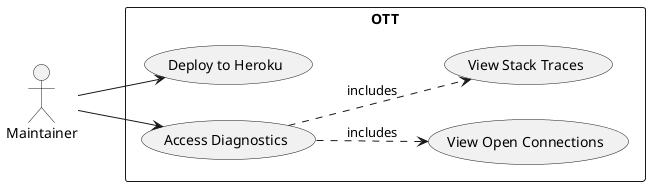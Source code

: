 @startuml
left to right direction
actor "Maintainer" as maint
rectangle OTT {
  usecase "Deploy to Heroku" as UC1
  usecase "Access Diagnostics" as UC2
  usecase "View Open Connections" as UC2.1
  usecase "View Stack Traces" as UC2.2
}
maint --> UC1
maint --> UC2
UC2 --> UC2.1 #line.dashed : includes
UC2 --> UC2.2 #line.dashed : includes
@enduml